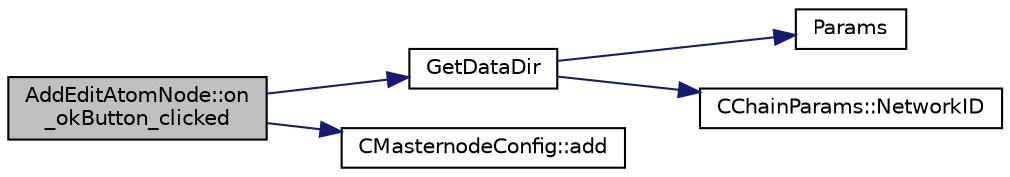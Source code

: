 digraph "AddEditAtomNode::on_okButton_clicked"
{
  edge [fontname="Helvetica",fontsize="10",labelfontname="Helvetica",labelfontsize="10"];
  node [fontname="Helvetica",fontsize="10",shape=record];
  rankdir="LR";
  Node12 [label="AddEditAtomNode::on\l_okButton_clicked",height=0.2,width=0.4,color="black", fillcolor="grey75", style="filled", fontcolor="black"];
  Node12 -> Node13 [color="midnightblue",fontsize="10",style="solid",fontname="Helvetica"];
  Node13 [label="GetDataDir",height=0.2,width=0.4,color="black", fillcolor="white", style="filled",URL="$df/d2d/util_8cpp.html#ab83866a054745d4b30a3948a1b44beba"];
  Node13 -> Node14 [color="midnightblue",fontsize="10",style="solid",fontname="Helvetica"];
  Node14 [label="Params",height=0.2,width=0.4,color="black", fillcolor="white", style="filled",URL="$df/dbf/chainparams_8cpp.html#ace5c5b706d71a324a417dd2db394fd4a",tooltip="Return the currently selected parameters. "];
  Node13 -> Node15 [color="midnightblue",fontsize="10",style="solid",fontname="Helvetica"];
  Node15 [label="CChainParams::NetworkID",height=0.2,width=0.4,color="black", fillcolor="white", style="filled",URL="$d1/d4f/class_c_chain_params.html#a90dc493ec0c0325c98c3ac06eb99862b"];
  Node12 -> Node16 [color="midnightblue",fontsize="10",style="solid",fontname="Helvetica"];
  Node16 [label="CMasternodeConfig::add",height=0.2,width=0.4,color="black", fillcolor="white", style="filled",URL="$d9/d46/class_c_masternode_config.html#a578068fd91293257e3f302c002c6ba43"];
}
